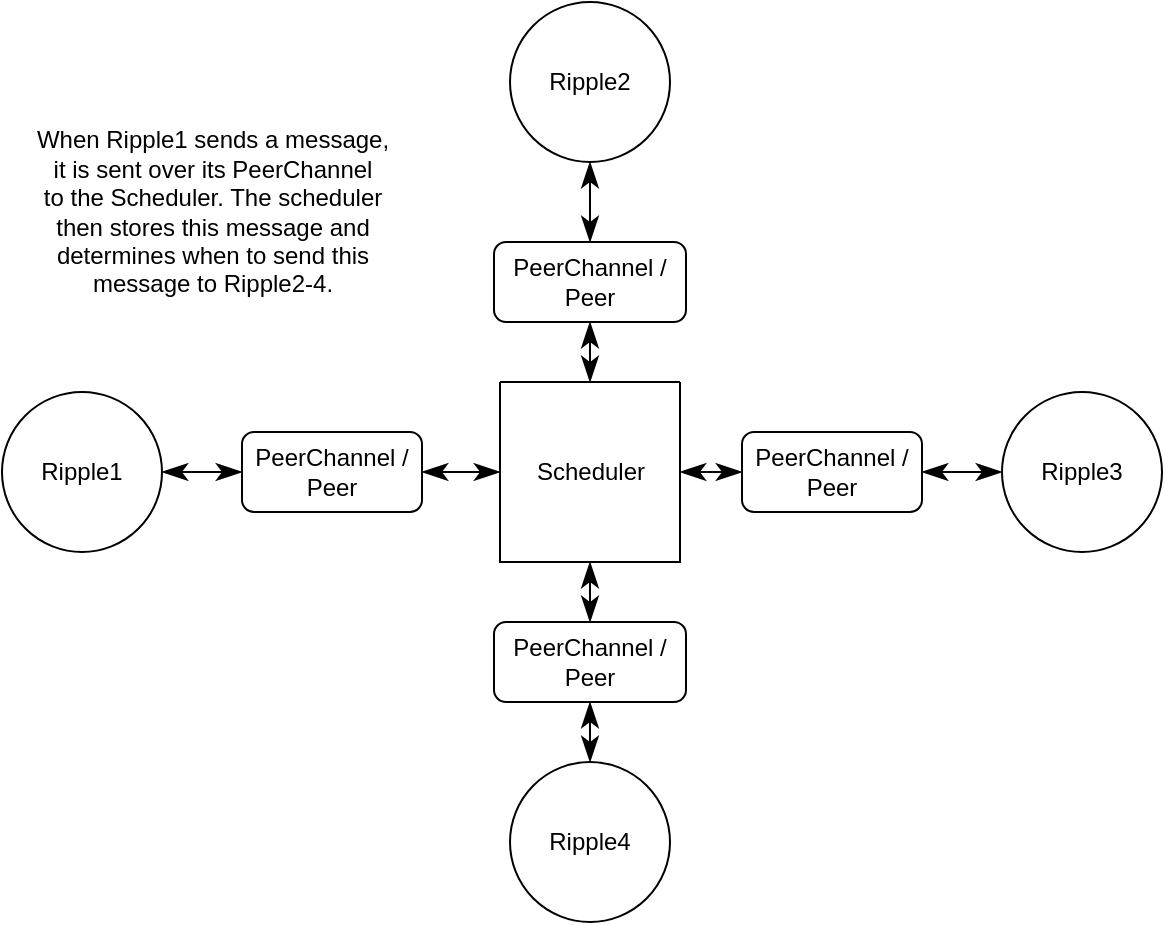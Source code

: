 <mxfile version="15.7.3" type="device" pages="3"><diagram id="MyqnsaE1dlAxDMok5sTV" name="Page-1"><mxGraphModel dx="1422" dy="737" grid="1" gridSize="10" guides="1" tooltips="1" connect="1" arrows="1" fold="1" page="1" pageScale="1" pageWidth="827" pageHeight="1169" math="0" shadow="0"><root><mxCell id="0"/><mxCell id="1" parent="0"/><mxCell id="UDLoKtTYNifUQVJGtdA1-1" value="" style="swimlane;startSize=0;hachureGap=4;pointerEvents=0;" parent="1" vertex="1"><mxGeometry x="369" y="240" width="90" height="90" as="geometry"/></mxCell><mxCell id="UDLoKtTYNifUQVJGtdA1-3" value="Scheduler" style="text;html=1;align=center;verticalAlign=middle;resizable=0;points=[];autosize=1;strokeColor=none;fillColor=none;" parent="UDLoKtTYNifUQVJGtdA1-1" vertex="1"><mxGeometry x="10" y="35" width="70" height="20" as="geometry"/></mxCell><mxCell id="UDLoKtTYNifUQVJGtdA1-5" value="PeerChannel /&lt;br&gt;Peer" style="rounded=1;whiteSpace=wrap;html=1;hachureGap=4;pointerEvents=0;" parent="1" vertex="1"><mxGeometry x="366" y="170" width="96" height="40" as="geometry"/></mxCell><mxCell id="UDLoKtTYNifUQVJGtdA1-6" value="PeerChannel /&lt;br&gt;Peer" style="rounded=1;whiteSpace=wrap;html=1;hachureGap=4;pointerEvents=0;" parent="1" vertex="1"><mxGeometry x="490" y="265" width="90" height="40" as="geometry"/></mxCell><mxCell id="UDLoKtTYNifUQVJGtdA1-7" value="PeerChannel /&lt;br&gt;Peer" style="rounded=1;whiteSpace=wrap;html=1;hachureGap=4;pointerEvents=0;" parent="1" vertex="1"><mxGeometry x="240" y="265" width="90" height="40" as="geometry"/></mxCell><mxCell id="UDLoKtTYNifUQVJGtdA1-8" value="PeerChannel /&lt;br&gt;Peer" style="rounded=1;whiteSpace=wrap;html=1;hachureGap=4;pointerEvents=0;" parent="1" vertex="1"><mxGeometry x="366" y="360" width="96" height="40" as="geometry"/></mxCell><mxCell id="UDLoKtTYNifUQVJGtdA1-9" value="Ripple1" style="ellipse;whiteSpace=wrap;html=1;aspect=fixed;hachureGap=4;pointerEvents=0;" parent="1" vertex="1"><mxGeometry x="120" y="245" width="80" height="80" as="geometry"/></mxCell><mxCell id="UDLoKtTYNifUQVJGtdA1-10" value="Ripple2" style="ellipse;whiteSpace=wrap;html=1;aspect=fixed;hachureGap=4;pointerEvents=0;" parent="1" vertex="1"><mxGeometry x="374" y="50" width="80" height="80" as="geometry"/></mxCell><mxCell id="UDLoKtTYNifUQVJGtdA1-11" value="Ripple4" style="ellipse;whiteSpace=wrap;html=1;aspect=fixed;hachureGap=4;pointerEvents=0;" parent="1" vertex="1"><mxGeometry x="374" y="430" width="80" height="80" as="geometry"/></mxCell><mxCell id="UDLoKtTYNifUQVJGtdA1-12" value="Ripple3" style="ellipse;whiteSpace=wrap;html=1;aspect=fixed;hachureGap=4;pointerEvents=0;" parent="1" vertex="1"><mxGeometry x="620" y="245" width="80" height="80" as="geometry"/></mxCell><mxCell id="UDLoKtTYNifUQVJGtdA1-14" value="" style="endArrow=classicThin;startArrow=classicThin;html=1;startSize=10;endSize=10;sourcePerimeterSpacing=8;targetPerimeterSpacing=8;exitX=1;exitY=0.5;exitDx=0;exitDy=0;entryX=0;entryY=0.5;entryDx=0;entryDy=0;strokeWidth=1;rounded=1;startFill=1;endFill=1;" parent="1" source="UDLoKtTYNifUQVJGtdA1-7" target="UDLoKtTYNifUQVJGtdA1-1" edge="1"><mxGeometry width="50" height="50" relative="1" as="geometry"><mxPoint x="390" y="320" as="sourcePoint"/><mxPoint x="440" y="270" as="targetPoint"/></mxGeometry></mxCell><mxCell id="UDLoKtTYNifUQVJGtdA1-17" value="" style="endArrow=classicThin;startArrow=classicThin;html=1;startSize=10;endSize=10;sourcePerimeterSpacing=8;targetPerimeterSpacing=8;strokeWidth=1;rounded=1;startFill=1;endFill=1;exitX=1;exitY=0.5;exitDx=0;exitDy=0;entryX=0;entryY=0.5;entryDx=0;entryDy=0;" parent="1" source="UDLoKtTYNifUQVJGtdA1-9" target="UDLoKtTYNifUQVJGtdA1-7" edge="1"><mxGeometry width="50" height="50" relative="1" as="geometry"><mxPoint x="201" y="284.5" as="sourcePoint"/><mxPoint x="220" y="340" as="targetPoint"/></mxGeometry></mxCell><mxCell id="UDLoKtTYNifUQVJGtdA1-18" value="" style="endArrow=classicThin;startArrow=classicThin;html=1;startSize=10;endSize=10;sourcePerimeterSpacing=8;targetPerimeterSpacing=8;exitX=0.5;exitY=1;exitDx=0;exitDy=0;entryX=0.5;entryY=0;entryDx=0;entryDy=0;strokeWidth=1;rounded=1;startFill=1;endFill=1;" parent="1" source="UDLoKtTYNifUQVJGtdA1-10" target="UDLoKtTYNifUQVJGtdA1-5" edge="1"><mxGeometry width="50" height="50" relative="1" as="geometry"><mxPoint x="291" y="140" as="sourcePoint"/><mxPoint x="330" y="140" as="targetPoint"/></mxGeometry></mxCell><mxCell id="UDLoKtTYNifUQVJGtdA1-19" value="" style="endArrow=classicThin;startArrow=classicThin;html=1;startSize=10;endSize=10;sourcePerimeterSpacing=8;targetPerimeterSpacing=8;exitX=0.5;exitY=0;exitDx=0;exitDy=0;entryX=0.5;entryY=1;entryDx=0;entryDy=0;strokeWidth=1;rounded=1;startFill=1;endFill=1;" parent="1" source="UDLoKtTYNifUQVJGtdA1-1" target="UDLoKtTYNifUQVJGtdA1-5" edge="1"><mxGeometry width="50" height="50" relative="1" as="geometry"><mxPoint x="350" y="305" as="sourcePoint"/><mxPoint x="389" y="305" as="targetPoint"/></mxGeometry></mxCell><mxCell id="UDLoKtTYNifUQVJGtdA1-20" value="" style="endArrow=classicThin;startArrow=classicThin;html=1;startSize=10;endSize=10;sourcePerimeterSpacing=8;targetPerimeterSpacing=8;exitX=0.5;exitY=0;exitDx=0;exitDy=0;entryX=0.5;entryY=1;entryDx=0;entryDy=0;strokeWidth=1;rounded=1;startFill=1;endFill=1;" parent="1" source="UDLoKtTYNifUQVJGtdA1-8" target="UDLoKtTYNifUQVJGtdA1-1" edge="1"><mxGeometry width="50" height="50" relative="1" as="geometry"><mxPoint x="360" y="315" as="sourcePoint"/><mxPoint x="399" y="315" as="targetPoint"/></mxGeometry></mxCell><mxCell id="UDLoKtTYNifUQVJGtdA1-21" value="" style="endArrow=classicThin;startArrow=classicThin;html=1;startSize=10;endSize=10;sourcePerimeterSpacing=8;targetPerimeterSpacing=8;exitX=0.5;exitY=0;exitDx=0;exitDy=0;strokeWidth=1;rounded=1;startFill=1;endFill=1;entryX=0.5;entryY=1;entryDx=0;entryDy=0;" parent="1" source="UDLoKtTYNifUQVJGtdA1-11" target="UDLoKtTYNifUQVJGtdA1-8" edge="1"><mxGeometry width="50" height="50" relative="1" as="geometry"><mxPoint x="370" y="325" as="sourcePoint"/><mxPoint x="580" y="450" as="targetPoint"/></mxGeometry></mxCell><mxCell id="UDLoKtTYNifUQVJGtdA1-22" value="" style="endArrow=classicThin;startArrow=classicThin;html=1;startSize=10;endSize=10;sourcePerimeterSpacing=8;targetPerimeterSpacing=8;exitX=1;exitY=0.5;exitDx=0;exitDy=0;entryX=0;entryY=0.5;entryDx=0;entryDy=0;strokeWidth=1;rounded=1;startFill=1;endFill=1;" parent="1" source="UDLoKtTYNifUQVJGtdA1-1" target="UDLoKtTYNifUQVJGtdA1-6" edge="1"><mxGeometry width="50" height="50" relative="1" as="geometry"><mxPoint x="380" y="335" as="sourcePoint"/><mxPoint x="419" y="335" as="targetPoint"/></mxGeometry></mxCell><mxCell id="UDLoKtTYNifUQVJGtdA1-23" value="" style="endArrow=classicThin;startArrow=classicThin;html=1;startSize=10;endSize=10;sourcePerimeterSpacing=8;targetPerimeterSpacing=8;exitX=1;exitY=0.5;exitDx=0;exitDy=0;entryX=0;entryY=0.5;entryDx=0;entryDy=0;strokeWidth=1;rounded=1;startFill=1;endFill=1;" parent="1" source="UDLoKtTYNifUQVJGtdA1-6" target="UDLoKtTYNifUQVJGtdA1-12" edge="1"><mxGeometry width="50" height="50" relative="1" as="geometry"><mxPoint x="390" y="345" as="sourcePoint"/><mxPoint x="429" y="345" as="targetPoint"/></mxGeometry></mxCell><mxCell id="UDLoKtTYNifUQVJGtdA1-24" value="When Ripple1 sends a message,&lt;br&gt;it is sent over its PeerChannel&lt;br&gt;to the Scheduler. The scheduler&lt;br&gt;then stores this message and&lt;br&gt;determines when to send this&lt;br&gt;message to Ripple2-4." style="text;html=1;align=center;verticalAlign=middle;resizable=0;points=[];autosize=1;strokeColor=none;fillColor=none;" parent="1" vertex="1"><mxGeometry x="130" y="110" width="190" height="90" as="geometry"/></mxCell></root></mxGraphModel></diagram><diagram id="C-Wn7gPiQzMGTD_PHA_0" name="Page-2"><mxGraphModel dx="1422" dy="737" grid="1" gridSize="10" guides="1" tooltips="1" connect="1" arrows="1" fold="1" page="1" pageScale="1" pageWidth="827" pageHeight="1169" math="0" shadow="0"><root><mxCell id="NM6DbW116IxWR8Cnc6ac-0"/><mxCell id="NM6DbW116IxWR8Cnc6ac-1" parent="NM6DbW116IxWR8Cnc6ac-0"/><mxCell id="NM6DbW116IxWR8Cnc6ac-26" value="Evaluation" style="rounded=0;whiteSpace=wrap;html=1;fillColor=#ffe6cc;strokeColor=#d79b00;" vertex="1" parent="NM6DbW116IxWR8Cnc6ac-1"><mxGeometry x="393" y="50" width="90" height="32" as="geometry"/></mxCell><mxCell id="NM6DbW116IxWR8Cnc6ac-27" value="Selection" style="rounded=0;whiteSpace=wrap;html=1;fillColor=#e1d5e7;strokeColor=#9673a6;" vertex="1" parent="NM6DbW116IxWR8Cnc6ac-1"><mxGeometry x="393" y="200" width="90" height="32" as="geometry"/></mxCell><mxCell id="NM6DbW116IxWR8Cnc6ac-28" value="Variation" style="rounded=0;whiteSpace=wrap;html=1;fillColor=#d5e8d4;strokeColor=#82b366;" vertex="1" parent="NM6DbW116IxWR8Cnc6ac-1"><mxGeometry x="260" y="124" width="90" height="32" as="geometry"/></mxCell><mxCell id="NM6DbW116IxWR8Cnc6ac-33" value="" style="endArrow=classic;html=1;entryX=0;entryY=0.5;entryDx=0;entryDy=0;curved=1;exitX=0.5;exitY=0;exitDx=0;exitDy=0;" edge="1" parent="NM6DbW116IxWR8Cnc6ac-1" target="NM6DbW116IxWR8Cnc6ac-26"><mxGeometry width="50" height="50" relative="1" as="geometry"><mxPoint x="310" y="124" as="sourcePoint"/><mxPoint x="563" y="380" as="targetPoint"/><Array as="points"><mxPoint x="310" y="70"/></Array></mxGeometry></mxCell><mxCell id="NM6DbW116IxWR8Cnc6ac-34" value="" style="endArrow=classic;html=1;curved=1;exitX=1;exitY=0.5;exitDx=0;exitDy=0;entryX=0.5;entryY=0;entryDx=0;entryDy=0;" edge="1" parent="NM6DbW116IxWR8Cnc6ac-1" source="NM6DbW116IxWR8Cnc6ac-26" target="NM6DbW116IxWR8Cnc6ac-38"><mxGeometry width="50" height="50" relative="1" as="geometry"><mxPoint x="573" y="120" as="sourcePoint"/><mxPoint x="580" y="90" as="targetPoint"/><Array as="points"><mxPoint x="575" y="66"/></Array></mxGeometry></mxCell><mxCell id="NM6DbW116IxWR8Cnc6ac-36" value="" style="endArrow=classic;html=1;curved=1;exitX=0.5;exitY=1;exitDx=0;exitDy=0;entryX=1;entryY=0.5;entryDx=0;entryDy=0;" edge="1" parent="NM6DbW116IxWR8Cnc6ac-1" source="NM6DbW116IxWR8Cnc6ac-38" target="NM6DbW116IxWR8Cnc6ac-27"><mxGeometry width="50" height="50" relative="1" as="geometry"><mxPoint x="580" y="200" as="sourcePoint"/><mxPoint x="540" y="250" as="targetPoint"/><Array as="points"><mxPoint x="570" y="214"/></Array></mxGeometry></mxCell><mxCell id="NM6DbW116IxWR8Cnc6ac-38" value="Termination" style="rounded=0;whiteSpace=wrap;html=1;fillColor=#f8cecc;strokeColor=#b85450;" vertex="1" parent="NM6DbW116IxWR8Cnc6ac-1"><mxGeometry x="530" y="124" width="90" height="32" as="geometry"/></mxCell><mxCell id="NM6DbW116IxWR8Cnc6ac-39" value="" style="endArrow=classic;html=1;entryX=0.5;entryY=1;entryDx=0;entryDy=0;curved=1;exitX=0;exitY=0.5;exitDx=0;exitDy=0;" edge="1" parent="NM6DbW116IxWR8Cnc6ac-1" source="NM6DbW116IxWR8Cnc6ac-27"><mxGeometry width="50" height="50" relative="1" as="geometry"><mxPoint x="330" y="240" as="sourcePoint"/><mxPoint x="310" y="156" as="targetPoint"/><Array as="points"><mxPoint x="310" y="214"/></Array></mxGeometry></mxCell><mxCell id="NM6DbW116IxWR8Cnc6ac-40" value="Generation" style="text;html=1;align=center;verticalAlign=middle;resizable=0;points=[];autosize=1;strokeColor=none;fillColor=none;" vertex="1" parent="NM6DbW116IxWR8Cnc6ac-1"><mxGeometry x="403" y="130" width="70" height="20" as="geometry"/></mxCell><mxCell id="NM6DbW116IxWR8Cnc6ac-41" value="" style="shape=actor;whiteSpace=wrap;html=1;fillColor=#dae8fc;strokeColor=#6c8ebf;" vertex="1" parent="NM6DbW116IxWR8Cnc6ac-1"><mxGeometry x="700" y="95" width="40" height="60" as="geometry"/></mxCell><mxCell id="NM6DbW116IxWR8Cnc6ac-42" value="" style="endArrow=classic;html=1;curved=1;exitX=1;exitY=0.5;exitDx=0;exitDy=0;entryX=0;entryY=0.75;entryDx=0;entryDy=0;" edge="1" parent="NM6DbW116IxWR8Cnc6ac-1" source="NM6DbW116IxWR8Cnc6ac-38" target="NM6DbW116IxWR8Cnc6ac-41"><mxGeometry width="50" height="50" relative="1" as="geometry"><mxPoint x="490" y="200" as="sourcePoint"/><mxPoint x="690" y="100" as="targetPoint"/><Array as="points"/></mxGeometry></mxCell><mxCell id="NM6DbW116IxWR8Cnc6ac-43" value="Fittest Individual" style="text;html=1;align=center;verticalAlign=middle;resizable=0;points=[];autosize=1;strokeColor=none;fillColor=none;" vertex="1" parent="NM6DbW116IxWR8Cnc6ac-1"><mxGeometry x="670" y="166" width="100" height="20" as="geometry"/></mxCell><mxCell id="NM6DbW116IxWR8Cnc6ac-11" value="" style="shape=actor;whiteSpace=wrap;html=1;fillColor=#dae8fc;strokeColor=#6c8ebf;" vertex="1" parent="NM6DbW116IxWR8Cnc6ac-1"><mxGeometry x="164" y="23" width="40" height="60" as="geometry"/></mxCell><mxCell id="NM6DbW116IxWR8Cnc6ac-12" value="" style="shape=actor;whiteSpace=wrap;html=1;fillColor=#dae8fc;strokeColor=#6c8ebf;" vertex="1" parent="NM6DbW116IxWR8Cnc6ac-1"><mxGeometry x="174" y="33" width="40" height="60" as="geometry"/></mxCell><mxCell id="NM6DbW116IxWR8Cnc6ac-14" value="" style="shape=actor;whiteSpace=wrap;html=1;fillColor=#dae8fc;strokeColor=#6c8ebf;" vertex="1" parent="NM6DbW116IxWR8Cnc6ac-1"><mxGeometry x="194" y="43" width="40" height="60" as="geometry"/></mxCell><mxCell id="NM6DbW116IxWR8Cnc6ac-21" value="" style="shape=actor;whiteSpace=wrap;html=1;fillColor=#dae8fc;strokeColor=#6c8ebf;" vertex="1" parent="NM6DbW116IxWR8Cnc6ac-1"><mxGeometry x="134" y="33" width="40" height="60" as="geometry"/></mxCell><mxCell id="NM6DbW116IxWR8Cnc6ac-22" value="" style="shape=actor;whiteSpace=wrap;html=1;fillColor=#dae8fc;strokeColor=#6c8ebf;" vertex="1" parent="NM6DbW116IxWR8Cnc6ac-1"><mxGeometry x="154" y="43" width="40" height="60" as="geometry"/></mxCell><mxCell id="NM6DbW116IxWR8Cnc6ac-15" value="" style="shape=actor;whiteSpace=wrap;html=1;fillColor=#dae8fc;strokeColor=#6c8ebf;" vertex="1" parent="NM6DbW116IxWR8Cnc6ac-1"><mxGeometry x="183" y="61" width="40" height="60" as="geometry"/></mxCell><mxCell id="NM6DbW116IxWR8Cnc6ac-23" value="" style="shape=actor;whiteSpace=wrap;html=1;fillColor=#dae8fc;strokeColor=#6c8ebf;" vertex="1" parent="NM6DbW116IxWR8Cnc6ac-1"><mxGeometry x="134" y="53" width="40" height="60" as="geometry"/></mxCell><mxCell id="NM6DbW116IxWR8Cnc6ac-24" value="" style="shape=actor;whiteSpace=wrap;html=1;fillColor=#dae8fc;strokeColor=#6c8ebf;" vertex="1" parent="NM6DbW116IxWR8Cnc6ac-1"><mxGeometry x="146" y="68" width="40" height="60" as="geometry"/></mxCell><mxCell id="NM6DbW116IxWR8Cnc6ac-25" style="edgeStyle=orthogonalEdgeStyle;rounded=0;orthogonalLoop=1;jettySize=auto;html=1;exitX=0.5;exitY=1;exitDx=0;exitDy=0;fillColor=#dae8fc;strokeColor=#6c8ebf;" edge="1" parent="NM6DbW116IxWR8Cnc6ac-1" source="NM6DbW116IxWR8Cnc6ac-24" target="NM6DbW116IxWR8Cnc6ac-24"><mxGeometry relative="1" as="geometry"/></mxCell><mxCell id="NM6DbW116IxWR8Cnc6ac-37" value="Initial&lt;br&gt;Population" style="text;html=1;align=center;verticalAlign=middle;resizable=0;points=[];autosize=1;strokeColor=none;fillColor=none;" vertex="1" parent="NM6DbW116IxWR8Cnc6ac-1"><mxGeometry x="144" y="130" width="70" height="30" as="geometry"/></mxCell><mxCell id="NM6DbW116IxWR8Cnc6ac-46" value="" style="endArrow=classic;html=1;entryX=0;entryY=0.25;entryDx=0;entryDy=0;curved=1;exitX=0.75;exitY=0.25;exitDx=0;exitDy=0;exitPerimeter=0;" edge="1" parent="NM6DbW116IxWR8Cnc6ac-1" source="NM6DbW116IxWR8Cnc6ac-14" target="NM6DbW116IxWR8Cnc6ac-26"><mxGeometry width="50" height="50" relative="1" as="geometry"><mxPoint x="320" y="134" as="sourcePoint"/><mxPoint x="403" y="76" as="targetPoint"/><Array as="points"/></mxGeometry></mxCell></root></mxGraphModel></diagram><diagram id="Y9mRuY9HKZPwosxnOsJF" name="Page-3"><mxGraphModel dx="569" dy="295" grid="1" gridSize="10" guides="1" tooltips="1" connect="1" arrows="1" fold="1" page="1" pageScale="1" pageWidth="827" pageHeight="1169" math="0" shadow="0"><root><mxCell id="1-NNhS1EBiZ_Bf_IxuSD-0"/><mxCell id="1-NNhS1EBiZ_Bf_IxuSD-1" parent="1-NNhS1EBiZ_Bf_IxuSD-0"/><mxCell id="bUA0PO1R5ufL2lUGu95--0" value="" style="shape=table;html=1;whiteSpace=wrap;startSize=0;container=1;collapsible=0;childLayout=tableLayout;fillColor=#dae8fc;strokeColor=#6c8ebf;" vertex="1" parent="1-NNhS1EBiZ_Bf_IxuSD-1"><mxGeometry x="150" y="131" width="200" height="20" as="geometry"/></mxCell><mxCell id="bUA0PO1R5ufL2lUGu95--1" value="" style="shape=partialRectangle;html=1;whiteSpace=wrap;collapsible=0;dropTarget=0;pointerEvents=0;fillColor=none;top=0;left=0;bottom=0;right=0;points=[[0,0.5],[1,0.5]];portConstraint=eastwest;" vertex="1" parent="bUA0PO1R5ufL2lUGu95--0"><mxGeometry width="200" height="20" as="geometry"/></mxCell><mxCell id="bUA0PO1R5ufL2lUGu95--2" value="" style="shape=partialRectangle;html=1;whiteSpace=wrap;connectable=0;fillColor=none;top=0;left=0;bottom=0;right=0;overflow=hidden;pointerEvents=1;" vertex="1" parent="bUA0PO1R5ufL2lUGu95--1"><mxGeometry width="40" height="20" as="geometry"><mxRectangle width="40" height="20" as="alternateBounds"/></mxGeometry></mxCell><mxCell id="bUA0PO1R5ufL2lUGu95--3" value="" style="shape=partialRectangle;html=1;whiteSpace=wrap;connectable=0;fillColor=none;top=0;left=0;bottom=0;right=0;overflow=hidden;pointerEvents=1;" vertex="1" parent="bUA0PO1R5ufL2lUGu95--1"><mxGeometry x="40" width="40" height="20" as="geometry"><mxRectangle width="40" height="20" as="alternateBounds"/></mxGeometry></mxCell><mxCell id="bUA0PO1R5ufL2lUGu95--4" value="" style="shape=partialRectangle;html=1;whiteSpace=wrap;connectable=0;fillColor=none;top=0;left=0;bottom=0;right=0;overflow=hidden;pointerEvents=1;" vertex="1" parent="bUA0PO1R5ufL2lUGu95--1"><mxGeometry x="80" width="40" height="20" as="geometry"><mxRectangle width="40" height="20" as="alternateBounds"/></mxGeometry></mxCell><mxCell id="bUA0PO1R5ufL2lUGu95--14" style="shape=partialRectangle;html=1;whiteSpace=wrap;connectable=0;fillColor=none;top=0;left=0;bottom=0;right=0;overflow=hidden;pointerEvents=1;" vertex="1" parent="bUA0PO1R5ufL2lUGu95--1"><mxGeometry x="120" width="40" height="20" as="geometry"><mxRectangle width="40" height="20" as="alternateBounds"/></mxGeometry></mxCell><mxCell id="bUA0PO1R5ufL2lUGu95--15" style="shape=partialRectangle;html=1;whiteSpace=wrap;connectable=0;fillColor=none;top=0;left=0;bottom=0;right=0;overflow=hidden;pointerEvents=1;" vertex="1" parent="bUA0PO1R5ufL2lUGu95--1"><mxGeometry x="160" width="40" height="20" as="geometry"><mxRectangle width="40" height="20" as="alternateBounds"/></mxGeometry></mxCell><mxCell id="bUA0PO1R5ufL2lUGu95--25" value="" style="shape=table;html=1;whiteSpace=wrap;startSize=0;container=1;collapsible=0;childLayout=tableLayout;fillColor=#d5e8d4;strokeColor=#82b366;" vertex="1" parent="1-NNhS1EBiZ_Bf_IxuSD-1"><mxGeometry x="400" y="131" width="200" height="20" as="geometry"/></mxCell><mxCell id="bUA0PO1R5ufL2lUGu95--26" value="" style="shape=partialRectangle;html=1;whiteSpace=wrap;collapsible=0;dropTarget=0;pointerEvents=0;fillColor=none;top=0;left=0;bottom=0;right=0;points=[[0,0.5],[1,0.5]];portConstraint=eastwest;" vertex="1" parent="bUA0PO1R5ufL2lUGu95--25"><mxGeometry width="200" height="20" as="geometry"/></mxCell><mxCell id="bUA0PO1R5ufL2lUGu95--27" value="" style="shape=partialRectangle;html=1;whiteSpace=wrap;connectable=0;fillColor=none;top=0;left=0;bottom=0;right=0;overflow=hidden;pointerEvents=1;" vertex="1" parent="bUA0PO1R5ufL2lUGu95--26"><mxGeometry width="40" height="20" as="geometry"><mxRectangle width="40" height="20" as="alternateBounds"/></mxGeometry></mxCell><mxCell id="bUA0PO1R5ufL2lUGu95--28" value="" style="shape=partialRectangle;html=1;whiteSpace=wrap;connectable=0;fillColor=none;top=0;left=0;bottom=0;right=0;overflow=hidden;pointerEvents=1;" vertex="1" parent="bUA0PO1R5ufL2lUGu95--26"><mxGeometry x="40" width="40" height="20" as="geometry"><mxRectangle width="40" height="20" as="alternateBounds"/></mxGeometry></mxCell><mxCell id="bUA0PO1R5ufL2lUGu95--29" value="" style="shape=partialRectangle;html=1;whiteSpace=wrap;connectable=0;fillColor=none;top=0;left=0;bottom=0;right=0;overflow=hidden;pointerEvents=1;" vertex="1" parent="bUA0PO1R5ufL2lUGu95--26"><mxGeometry x="80" width="40" height="20" as="geometry"><mxRectangle width="40" height="20" as="alternateBounds"/></mxGeometry></mxCell><mxCell id="bUA0PO1R5ufL2lUGu95--30" style="shape=partialRectangle;html=1;whiteSpace=wrap;connectable=0;fillColor=none;top=0;left=0;bottom=0;right=0;overflow=hidden;pointerEvents=1;" vertex="1" parent="bUA0PO1R5ufL2lUGu95--26"><mxGeometry x="120" width="40" height="20" as="geometry"><mxRectangle width="40" height="20" as="alternateBounds"/></mxGeometry></mxCell><mxCell id="bUA0PO1R5ufL2lUGu95--31" style="shape=partialRectangle;html=1;whiteSpace=wrap;connectable=0;fillColor=none;top=0;left=0;bottom=0;right=0;overflow=hidden;pointerEvents=1;" vertex="1" parent="bUA0PO1R5ufL2lUGu95--26"><mxGeometry x="160" width="40" height="20" as="geometry"><mxRectangle width="40" height="20" as="alternateBounds"/></mxGeometry></mxCell><mxCell id="bUA0PO1R5ufL2lUGu95--46" value="" style="endArrow=classic;html=1;curved=1;" edge="1" parent="1-NNhS1EBiZ_Bf_IxuSD-1"><mxGeometry width="50" height="50" relative="1" as="geometry"><mxPoint x="270" y="110" as="sourcePoint"/><mxPoint x="270" y="131" as="targetPoint"/></mxGeometry></mxCell><mxCell id="bUA0PO1R5ufL2lUGu95--47" value="" style="endArrow=classic;html=1;curved=1;" edge="1" parent="1-NNhS1EBiZ_Bf_IxuSD-1"><mxGeometry width="50" height="50" relative="1" as="geometry"><mxPoint x="520" y="110" as="sourcePoint"/><mxPoint x="520" y="131" as="targetPoint"/></mxGeometry></mxCell><mxCell id="bUA0PO1R5ufL2lUGu95--54" value="" style="endArrow=classic;html=1;curved=1;fillColor=#dae8fc;strokeColor=#6c8ebf;" edge="1" parent="1-NNhS1EBiZ_Bf_IxuSD-1"><mxGeometry width="50" height="50" relative="1" as="geometry"><mxPoint x="210" y="170" as="sourcePoint"/><mxPoint x="210" y="240" as="targetPoint"/><Array as="points"><mxPoint x="210" y="180"/></Array></mxGeometry></mxCell><mxCell id="bUA0PO1R5ufL2lUGu95--57" value="" style="shape=curlyBracket;whiteSpace=wrap;html=1;rounded=1;direction=north;fillColor=#dae8fc;strokeColor=#6c8ebf;" vertex="1" parent="1-NNhS1EBiZ_Bf_IxuSD-1"><mxGeometry x="150" y="151" width="120" height="20" as="geometry"/></mxCell><mxCell id="bUA0PO1R5ufL2lUGu95--58" value="" style="shape=curlyBracket;whiteSpace=wrap;html=1;rounded=1;direction=north;fillColor=#d5e8d4;strokeColor=#82b366;" vertex="1" parent="1-NNhS1EBiZ_Bf_IxuSD-1"><mxGeometry x="400" y="151" width="120" height="20" as="geometry"/></mxCell><mxCell id="bUA0PO1R5ufL2lUGu95--60" value="" style="endArrow=classic;html=1;curved=1;exitX=0.1;exitY=0.5;exitDx=0;exitDy=0;exitPerimeter=0;fillColor=#d5e8d4;strokeColor=#82b366;" edge="1" parent="1-NNhS1EBiZ_Bf_IxuSD-1" source="bUA0PO1R5ufL2lUGu95--58"><mxGeometry width="50" height="50" relative="1" as="geometry"><mxPoint x="390" y="370" as="sourcePoint"/><mxPoint x="460" y="240" as="targetPoint"/></mxGeometry></mxCell><mxCell id="bUA0PO1R5ufL2lUGu95--63" style="edgeStyle=orthogonalEdgeStyle;curved=1;orthogonalLoop=1;jettySize=auto;html=1;exitX=0.1;exitY=0.5;exitDx=0;exitDy=0;exitPerimeter=0;fillColor=#dae8fc;strokeColor=#6c8ebf;entryX=0.503;entryY=-0.01;entryDx=0;entryDy=0;entryPerimeter=0;" edge="1" parent="1-NNhS1EBiZ_Bf_IxuSD-1" source="bUA0PO1R5ufL2lUGu95--61" target="bUA0PO1R5ufL2lUGu95--105"><mxGeometry relative="1" as="geometry"><mxPoint x="580" y="220" as="targetPoint"/></mxGeometry></mxCell><mxCell id="bUA0PO1R5ufL2lUGu95--61" value="" style="shape=curlyBracket;whiteSpace=wrap;html=1;rounded=1;direction=north;fillColor=#dae8fc;strokeColor=#6c8ebf;" vertex="1" parent="1-NNhS1EBiZ_Bf_IxuSD-1"><mxGeometry x="270" y="151" width="80" height="20" as="geometry"/></mxCell><mxCell id="bUA0PO1R5ufL2lUGu95--64" style="edgeStyle=orthogonalEdgeStyle;curved=1;orthogonalLoop=1;jettySize=auto;html=1;exitX=0.1;exitY=0.5;exitDx=0;exitDy=0;exitPerimeter=0;fillColor=#d5e8d4;strokeColor=#82b366;" edge="1" parent="1-NNhS1EBiZ_Bf_IxuSD-1" source="bUA0PO1R5ufL2lUGu95--62"><mxGeometry relative="1" as="geometry"><mxPoint x="310" y="240" as="targetPoint"/><Array as="points"><mxPoint x="560" y="180"/><mxPoint x="310" y="180"/></Array></mxGeometry></mxCell><mxCell id="bUA0PO1R5ufL2lUGu95--62" value="" style="shape=curlyBracket;whiteSpace=wrap;html=1;rounded=1;direction=north;fillColor=#d5e8d4;strokeColor=#82b366;" vertex="1" parent="1-NNhS1EBiZ_Bf_IxuSD-1"><mxGeometry x="520" y="151" width="80" height="20" as="geometry"/></mxCell><mxCell id="bUA0PO1R5ufL2lUGu95--65" value="Parents" style="text;html=1;align=center;verticalAlign=middle;resizable=0;points=[];autosize=1;strokeColor=none;fillColor=none;" vertex="1" parent="1-NNhS1EBiZ_Bf_IxuSD-1"><mxGeometry x="60" y="131" width="60" height="20" as="geometry"/></mxCell><mxCell id="bUA0PO1R5ufL2lUGu95--66" value="Offspring" style="text;html=1;align=center;verticalAlign=middle;resizable=0;points=[];autosize=1;strokeColor=none;fillColor=none;" vertex="1" parent="1-NNhS1EBiZ_Bf_IxuSD-1"><mxGeometry x="60" y="240" width="60" height="20" as="geometry"/></mxCell><mxCell id="bUA0PO1R5ufL2lUGu95--67" value="Cutpoint" style="text;html=1;align=center;verticalAlign=middle;resizable=0;points=[];autosize=1;strokeColor=none;fillColor=none;" vertex="1" parent="1-NNhS1EBiZ_Bf_IxuSD-1"><mxGeometry x="240" y="90" width="60" height="20" as="geometry"/></mxCell><mxCell id="bUA0PO1R5ufL2lUGu95--68" value="Cutpoint" style="text;html=1;align=center;verticalAlign=middle;resizable=0;points=[];autosize=1;strokeColor=none;fillColor=none;" vertex="1" parent="1-NNhS1EBiZ_Bf_IxuSD-1"><mxGeometry x="490" y="90" width="60" height="20" as="geometry"/></mxCell><mxCell id="bUA0PO1R5ufL2lUGu95--104" value="" style="shape=table;html=1;whiteSpace=wrap;startSize=0;container=1;collapsible=0;childLayout=tableLayout;fillColor=#dae8fc;strokeColor=#6c8ebf;" vertex="1" parent="1-NNhS1EBiZ_Bf_IxuSD-1"><mxGeometry x="520" y="240" width="80" height="20" as="geometry"/></mxCell><mxCell id="bUA0PO1R5ufL2lUGu95--105" value="" style="shape=partialRectangle;html=1;whiteSpace=wrap;collapsible=0;dropTarget=0;pointerEvents=0;fillColor=none;top=0;left=0;bottom=0;right=0;points=[[0,0.5],[1,0.5]];portConstraint=eastwest;" vertex="1" parent="bUA0PO1R5ufL2lUGu95--104"><mxGeometry width="80" height="20" as="geometry"/></mxCell><mxCell id="bUA0PO1R5ufL2lUGu95--106" value="" style="shape=partialRectangle;html=1;whiteSpace=wrap;connectable=0;fillColor=none;top=0;left=0;bottom=0;right=0;overflow=hidden;pointerEvents=1;" vertex="1" parent="bUA0PO1R5ufL2lUGu95--105"><mxGeometry width="40" height="20" as="geometry"><mxRectangle width="40" height="20" as="alternateBounds"/></mxGeometry></mxCell><mxCell id="bUA0PO1R5ufL2lUGu95--107" value="" style="shape=partialRectangle;html=1;whiteSpace=wrap;connectable=0;fillColor=none;top=0;left=0;bottom=0;right=0;overflow=hidden;pointerEvents=1;" vertex="1" parent="bUA0PO1R5ufL2lUGu95--105"><mxGeometry x="40" width="40" height="20" as="geometry"><mxRectangle width="40" height="20" as="alternateBounds"/></mxGeometry></mxCell><mxCell id="bUA0PO1R5ufL2lUGu95--109" value="" style="shape=table;html=1;whiteSpace=wrap;startSize=0;container=1;collapsible=0;childLayout=tableLayout;fillColor=#d5e8d4;strokeColor=#82b366;" vertex="1" parent="1-NNhS1EBiZ_Bf_IxuSD-1"><mxGeometry x="270" y="240" width="80" height="20" as="geometry"/></mxCell><mxCell id="bUA0PO1R5ufL2lUGu95--110" value="" style="shape=partialRectangle;html=1;whiteSpace=wrap;collapsible=0;dropTarget=0;pointerEvents=0;fillColor=none;top=0;left=0;bottom=0;right=0;points=[[0,0.5],[1,0.5]];portConstraint=eastwest;" vertex="1" parent="bUA0PO1R5ufL2lUGu95--109"><mxGeometry width="80" height="20" as="geometry"/></mxCell><mxCell id="bUA0PO1R5ufL2lUGu95--111" value="" style="shape=partialRectangle;html=1;whiteSpace=wrap;connectable=0;fillColor=none;top=0;left=0;bottom=0;right=0;overflow=hidden;pointerEvents=1;" vertex="1" parent="bUA0PO1R5ufL2lUGu95--110"><mxGeometry width="40" height="20" as="geometry"><mxRectangle width="40" height="20" as="alternateBounds"/></mxGeometry></mxCell><mxCell id="bUA0PO1R5ufL2lUGu95--112" value="" style="shape=partialRectangle;html=1;whiteSpace=wrap;connectable=0;fillColor=none;top=0;left=0;bottom=0;right=0;overflow=hidden;pointerEvents=1;" vertex="1" parent="bUA0PO1R5ufL2lUGu95--110"><mxGeometry x="40" width="40" height="20" as="geometry"><mxRectangle width="40" height="20" as="alternateBounds"/></mxGeometry></mxCell><mxCell id="bUA0PO1R5ufL2lUGu95--116" value="" style="shape=table;html=1;whiteSpace=wrap;startSize=0;container=1;collapsible=0;childLayout=tableLayout;fillColor=#d5e8d4;strokeColor=#82b366;" vertex="1" parent="1-NNhS1EBiZ_Bf_IxuSD-1"><mxGeometry x="400" y="240" width="120" height="20" as="geometry"/></mxCell><mxCell id="bUA0PO1R5ufL2lUGu95--117" value="" style="shape=partialRectangle;html=1;whiteSpace=wrap;collapsible=0;dropTarget=0;pointerEvents=0;fillColor=none;top=0;left=0;bottom=0;right=0;points=[[0,0.5],[1,0.5]];portConstraint=eastwest;" vertex="1" parent="bUA0PO1R5ufL2lUGu95--116"><mxGeometry width="120" height="20" as="geometry"/></mxCell><mxCell id="bUA0PO1R5ufL2lUGu95--118" value="" style="shape=partialRectangle;html=1;whiteSpace=wrap;connectable=0;fillColor=none;top=0;left=0;bottom=0;right=0;overflow=hidden;pointerEvents=1;" vertex="1" parent="bUA0PO1R5ufL2lUGu95--117"><mxGeometry width="40" height="20" as="geometry"><mxRectangle width="40" height="20" as="alternateBounds"/></mxGeometry></mxCell><mxCell id="bUA0PO1R5ufL2lUGu95--119" value="" style="shape=partialRectangle;html=1;whiteSpace=wrap;connectable=0;fillColor=none;top=0;left=0;bottom=0;right=0;overflow=hidden;pointerEvents=1;" vertex="1" parent="bUA0PO1R5ufL2lUGu95--117"><mxGeometry x="40" width="40" height="20" as="geometry"><mxRectangle width="40" height="20" as="alternateBounds"/></mxGeometry></mxCell><mxCell id="bUA0PO1R5ufL2lUGu95--120" value="" style="shape=partialRectangle;html=1;whiteSpace=wrap;connectable=0;fillColor=none;top=0;left=0;bottom=0;right=0;overflow=hidden;pointerEvents=1;" vertex="1" parent="bUA0PO1R5ufL2lUGu95--117"><mxGeometry x="80" width="40" height="20" as="geometry"><mxRectangle width="40" height="20" as="alternateBounds"/></mxGeometry></mxCell><mxCell id="bUA0PO1R5ufL2lUGu95--97" value="" style="shape=table;html=1;whiteSpace=wrap;startSize=0;container=1;collapsible=0;childLayout=tableLayout;fillColor=#dae8fc;strokeColor=#6c8ebf;" vertex="1" parent="1-NNhS1EBiZ_Bf_IxuSD-1"><mxGeometry x="150" y="240" width="120" height="20" as="geometry"/></mxCell><mxCell id="bUA0PO1R5ufL2lUGu95--98" value="" style="shape=partialRectangle;html=1;whiteSpace=wrap;collapsible=0;dropTarget=0;pointerEvents=0;fillColor=none;top=0;left=0;bottom=0;right=0;points=[[0,0.5],[1,0.5]];portConstraint=eastwest;" vertex="1" parent="bUA0PO1R5ufL2lUGu95--97"><mxGeometry width="120" height="20" as="geometry"/></mxCell><mxCell id="bUA0PO1R5ufL2lUGu95--99" value="" style="shape=partialRectangle;html=1;whiteSpace=wrap;connectable=0;fillColor=none;top=0;left=0;bottom=0;right=0;overflow=hidden;pointerEvents=1;" vertex="1" parent="bUA0PO1R5ufL2lUGu95--98"><mxGeometry width="40" height="20" as="geometry"><mxRectangle width="40" height="20" as="alternateBounds"/></mxGeometry></mxCell><mxCell id="bUA0PO1R5ufL2lUGu95--100" value="" style="shape=partialRectangle;html=1;whiteSpace=wrap;connectable=0;fillColor=none;top=0;left=0;bottom=0;right=0;overflow=hidden;pointerEvents=1;" vertex="1" parent="bUA0PO1R5ufL2lUGu95--98"><mxGeometry x="40" width="40" height="20" as="geometry"><mxRectangle width="40" height="20" as="alternateBounds"/></mxGeometry></mxCell><mxCell id="bUA0PO1R5ufL2lUGu95--101" value="" style="shape=partialRectangle;html=1;whiteSpace=wrap;connectable=0;fillColor=none;top=0;left=0;bottom=0;right=0;overflow=hidden;pointerEvents=1;" vertex="1" parent="bUA0PO1R5ufL2lUGu95--98"><mxGeometry x="80" width="40" height="20" as="geometry"><mxRectangle width="40" height="20" as="alternateBounds"/></mxGeometry></mxCell></root></mxGraphModel></diagram></mxfile>
